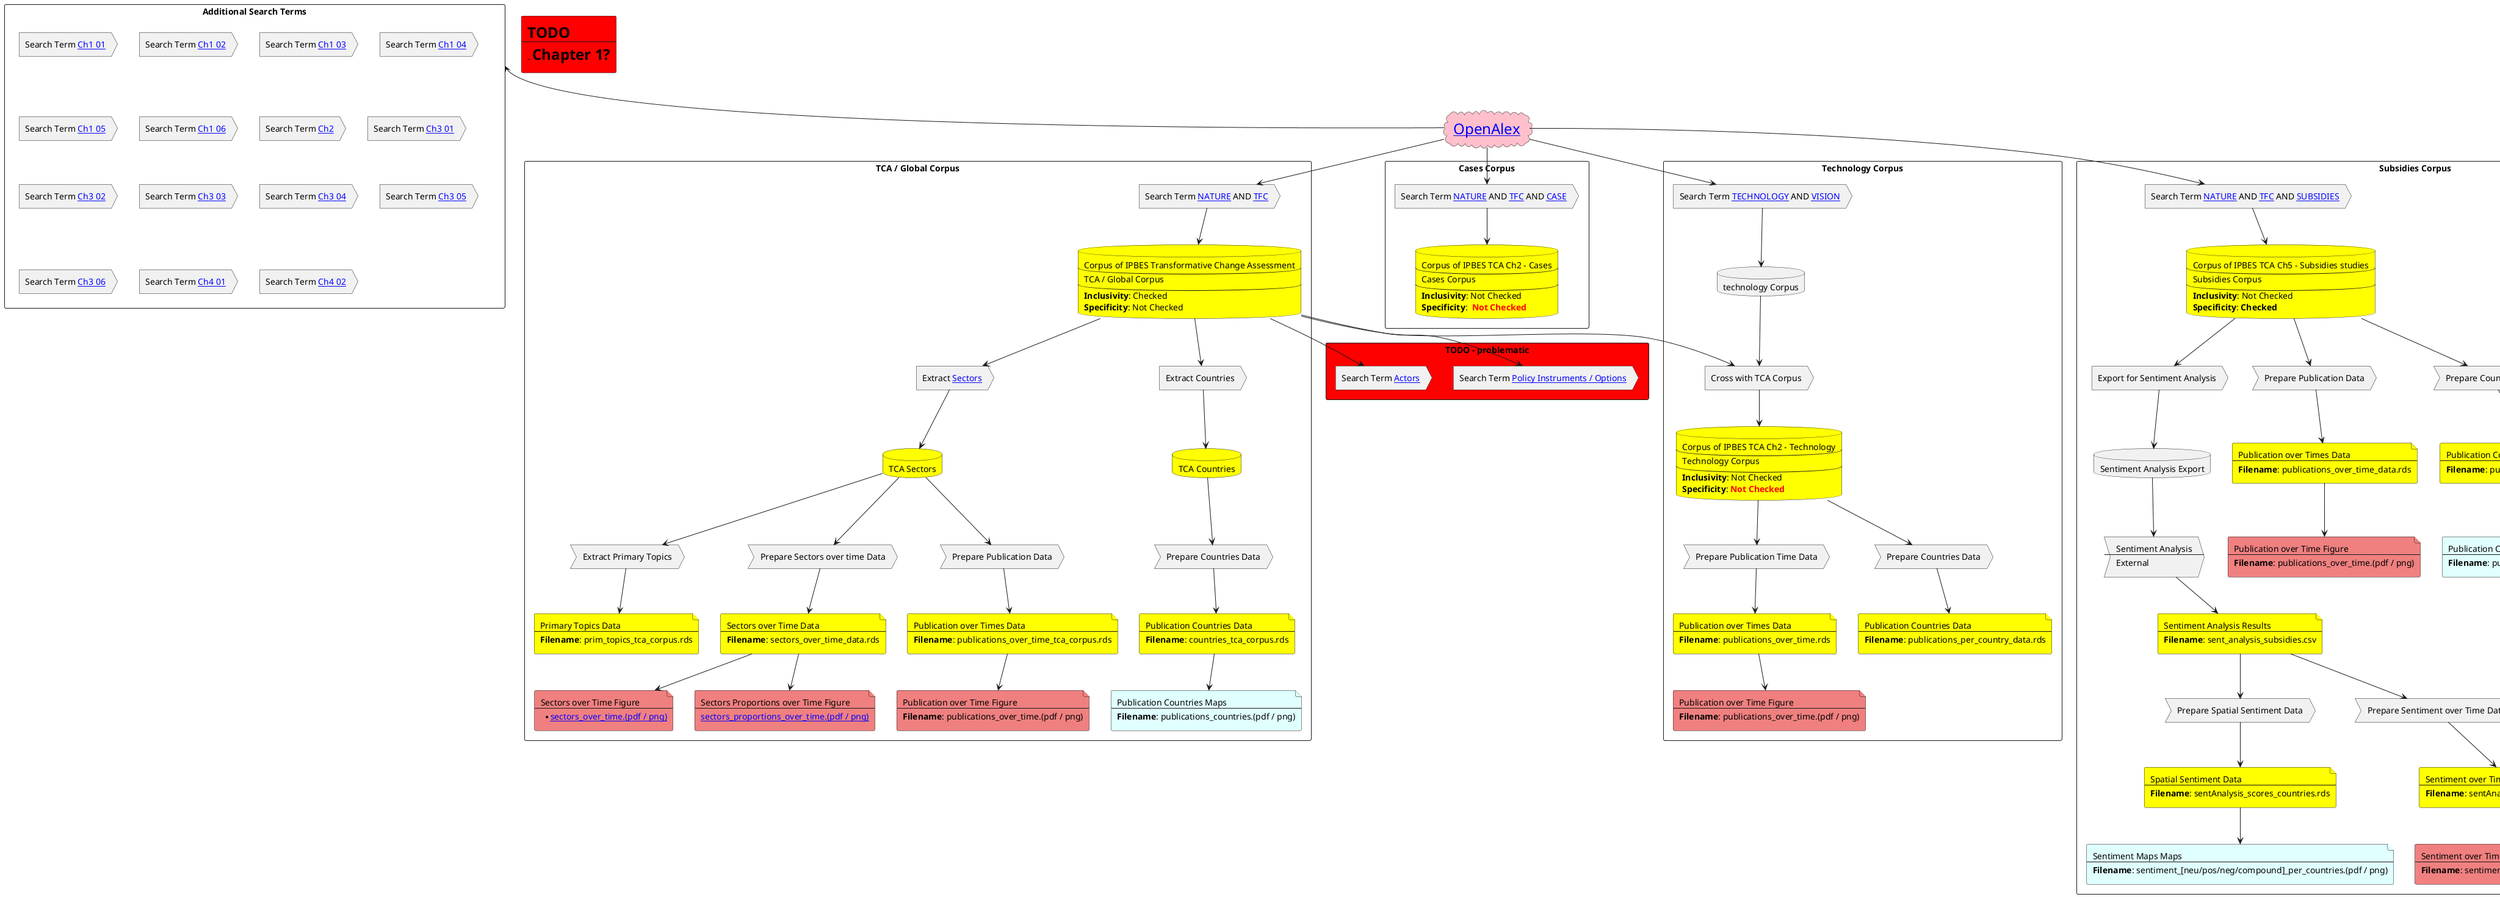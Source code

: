 @startuml TCA_Corpus

cloud "<size:24>[[https://openalex.org OpenAlex]]" as openalex #pink

' TCA / Global Corpus
rectangle "TCA / Global Corpus" as box_tca {
    action "Search Term [[https://ipbes-data.github.io/IPBES_TCA_Corpus/input/tca_corpus/search%20terms/nature.txt NATURE]] AND [[https://ipbes-data.github.io/IPBES_TCA_Corpus/input/tca_corpus/search%20terms/tfc.txt TFC]]" as search_tca
    database "Corpus of IPBES Transformative Change Assessment\n----\nTCA / Global Corpus\n---\n**Inclusivity**: Checked\n**Specificity**: Not Checked" as corpus_tca #yellow
    openalex --> search_tca
    search_tca -down-> corpus_tca
    ' Sectors
    action "Extract [[https://docs.google.com/spreadsheets/d/1ZCB_St2TQu_wL3yl1iN7Wxz5FERGxk-GZA0_2oGcRM0/edit#gid=210658071 Sectors]]" as extract_sectors_tca
    corpus_tca -down-> extract_sectors_tca
    database "TCA Sectors" as corpus_sectors_tca #yellow
    extract_sectors_tca -down-> corpus_sectors_tca
    ' prim_topics_tca_corpus.rds
    process "Extract Primary Topics" as prepare_prim_topics_tca
    corpus_sectors_tca -down-> prepare_prim_topics_tca
    file "Primary Topics Data\n---\n**Filename**: prim_topics_tca_corpus.rds" as file_prim_topics_tca #yellow
    prepare_prim_topics_tca -down-> file_prim_topics_tca

    ' sectors_over_time_data.rds
    process "Prepare Sectors over time Data" as prepare_sec_time_tca
    corpus_sectors_tca -down-> prepare_sec_time_tca
    file "Sectors over Time Data\n---\n**Filename**: sectors_over_time_data.rds" as file_sec_time_tca #yellow
    prepare_sec_time_tca -down-> file_sec_time_tca
    ' sectors_over_time figure
    file "Sectors over Time Figure\n---\n**[[https://ipbes-data.github.io/IPBES_TCA_Corpus/figures/tca_corpus/sectors_over_time.pdf sectors_over_time.(pdf / png)]]" as file_sec_time_figure_tca #LightCoral
    file_sec_time_tca -down-> file_sec_time_figure_tca
    ' sectors_proportions_over_time figure
    file "Sectors Proportions over Time Figure\n---\n[[https://ipbes-data.github.io/IPBES_TCA_Corpus/figures/tca_corpus/sectors_proportions_over_time.pdf sectors_proportions_over_time.(pdf / png)]]" as file_sec_prop_time_figure_tca #LightCoral
    file_sec_time_tca -down-> file_sec_prop_time_figure_tca

    ' publications_over_time_tca_corpus.rds
    process "Prepare Publication Data" as prepare_pub_time_tca
    corpus_sectors_tca -down-> prepare_pub_time_tca
    file "Publication over Times Data\n---\n**Filename**: publications_over_time_tca_corpus.rds" as file_pub_time_tca #yellow
    prepare_pub_time_tca -down-> file_pub_time_tca
    ' publications_over_time figure
    file "Publication over Time Figure\n---\n**Filename**: publications_over_time.(pdf / png)" as file_pub_time_figure_tca #LightCoral
    file_pub_time_tca -down-> file_pub_time_figure_tca

    ' Countries
    action "Extract Countries" as extract_countries_tca
    corpus_tca -down-> extract_countries_tca
    database "TCA Countries" as corpus_countries_tca #yellow
    extract_countries_tca -down-> corpus_countries_tca
    ' countries_tca_corpus.rds
    process "Prepare Countries Data" as prepare_countries_tca
    corpus_countries_tca -down-> prepare_countries_tca
    file "Publication Countries Data\n---\n**Filename**: countries_tca_corpus.rds" as file_countries_tca #yellow
    prepare_countries_tca -down-> file_countries_tca
    ' publications_countries maps
    file "Publication Countries Maps\n---\n**Filename**: publications_countries.(pdf / png)" as file_pub_maps_tca #LightCyan
    file_countries_tca -down-> file_pub_maps_tca

}

' Cases Corpus
rectangle "Cases Corpus" as running_1 {
    action "Search Term [[https://ipbes-data.github.io/IPBES_TCA_Corpus/input/tca_corpus/search%20terms/nature.txt NATURE]] AND [[https://ipbes-data.github.io/IPBES_TCA_Corpus/input/tca_corpus/search%20terms/tfc.txt TFC]] AND [[https://ipbes-data.github.io/IPBES_TCA_Corpus/input/tca_corpus/search%20terms/case.txt CASE]]" as search_tca_case
    database "Corpus of IPBES TCA Ch2 - Cases\n---\nCases Corpus\n---\n**Inclusivity**: Not Checked\n**Specificity**: <font color=red>** Not Checked**" as corpus_tca_case #yellow
    openalex --> search_tca_case
    search_tca_case -down-> corpus_tca_case
}

' Technology Corpus
rectangle "Technology Corpus" as box_technology {
    action "Search Term [[https://ipbes-data.github.io/IPBES_TCA_Ch2_technology/input/Ch2_technology/technology.txt TECHNOLOGY]] AND [[https://ipbes-data.github.io/IPBES_TCA_Ch2_technology/input/Ch2_technology/vision.txt VISION]]" as search_technology
    database "technology Corpus" as corpus_int_technology
    action "Cross with TCA Corpus" as cross_tca_technology
    database "Corpus of IPBES TCA Ch2 - Technology\n---\nTechnology Corpus\n---\n**Inclusivity**: Not Checked\n**Specificity**: <font color=red>**Not Checked**" as corpus_technology #yellow
    openalex --> search_technology
    search_technology -down-> corpus_int_technology
    corpus_int_technology -down-> cross_tca_technology
    corpus_tca --> cross_tca_technology
    cross_tca_technology -down-> corpus_technology

    'publications_over_time.rds
    process "Prepare Publication Time Data" as prepare_pub_time_technology
    corpus_technology -down-> prepare_pub_time_technology
    file "Publication over Times Data\n---\n**Filename**: publications_over_time.rds" as file_pub_time_technology #yellow
    prepare_pub_time_technology -down-> file_pub_time_technology
    ' publications_over_time figure
    file "Publication over Time Figure\n---\n**Filename**: publications_over_time.(pdf / png)" as file_pub_time_figure_technology #LightCoral
    file_pub_time_technology -down-> file_pub_time_figure_technology

    ' publications_per_country_data.rds
    process "Prepare Countries Data" as prepare_countries_technology
    corpus_technology -down-> prepare_countries_technology
    file "Publication Countries Data\n---\n**Filename**: publications_per_country_data.rds" as file_countries_technology #yellow
    prepare_countries_technology -down-> file_countries_technology

}

' Subsidies Corpus
rectangle "Subsidies Corpus" as box_subsidies { 
    action "Search Term [[https://ipbes-data.github.io/IPBES_TCA_Corpus/input/tca_corpus/search%20terms/nature.txt NATURE]] AND [[https://ipbes-data.github.io/IPBES_TCA_Corpus/input/tca_corpus/search%20terms/tfc.txt TFC]] AND [[https://ipbes-data.github.io/IPBES_TCA_Ch5_subsidies_reform/input/ch_5_subsidies_reform/government_financial_support.txt SUBSIDIES]]" as search_subsidies
    openalex --> search_subsidies
    database "Corpus of IPBES TCA Ch5 - Subsidies studies\n---\nSubsidies Corpus\n---\n**Inclusivity**: Not Checked\n**Specificity**: **Checked**" as corpus_subsidies #yellow
    search_subsidies -down-> corpus_subsidies

    ' Sentiment analysis
    action "Export for Sentiment Analysis" as export_sent_subsidies
    corpus_subsidies -down-> export_sent_subsidies
    database "Sentiment Analysis Export" as corpus_sent_subsidies
    export_sent_subsidies -down-> corpus_sent_subsidies
    ' sent_analysis_subsidies.csv
    process "Sentiment Analysis\n---\nExternal" as analysis_sent_subsidies
    corpus_sent_subsidies -down-> analysis_sent_subsidies
    file "Sentiment Analysis Results\n---\n**Filename**: sent_analysis_subsidies.csv" as file_sent_subsidies #yellow
    analysis_sent_subsidies -down-> file_sent_subsidies

    ' sentAnalysis_scores_countries.rds
    process "Prepare Spatial Sentiment Data" as prepare_sent_countries_subsidies
    file_sent_subsidies -down-> prepare_sent_countries_subsidies
    file "Spatial Sentiment Data\n---\n**Filename**: sentAnalysis_scores_countries.rds" as file_sent_countries_subsidies #yellow
    prepare_sent_countries_subsidies -down-> file_sent_countries_subsidies
    ' sentiment_[neu/pos/neg/compound]_per_countries maps
    file "Sentiment Maps Maps\n---\n**Filename**: sentiment_[neu/pos/neg/compound]_per_countries.(pdf / png)" as file_sent_countries_maps_subsidies #LightCyan
    file_sent_countries_subsidies -down-> file_sent_countries_maps_subsidies
    ' sentAnalysis_scores_timeseries
    process "Prepare Sentiment over Time Data" as prepare_sent_time_subsidies
    file_sent_subsidies -down-> prepare_sent_time_subsidies
    file "Sentiment over Time Data\n---\n**Filename**: sentAnalysis_scores_timeseries.rds" as file_sent_time_subsidies #yellow
    prepare_sent_time_subsidies -down-> file_sent_time_subsidies
    ' sentiments_over_time[neu/pos/neg/compound/neg_pos] figures
    file "Sentiment over Time Figures\n---\n**Filename**: sentiments_over_time[neu/pos/neg/compound/neg_pos].(pdf / png)" as file_sent_time_subsidies_figures #LightCoral
    file_sent_time_subsidies -down-> file_sent_time_subsidies_figures


    ' publications_over_time_data.rds
    process "Prepare Publication Data" as prepare_pub_time_subsidies
    corpus_subsidies -down-> prepare_pub_time_subsidies
    file "Publication over Times Data\n---\n**Filename**: publications_over_time_data.rds" as file_pub_time_subsidies #yellow
    prepare_pub_time_subsidies -down-> file_pub_time_subsidies
    ' publications_over_time figure
    file "Publication over Time Figure\n---\n**Filename**: publications_over_time.(pdf / png)" as file_pub_time_figure_subsidies #LightCoral
    file_pub_time_subsidies -down-> file_pub_time_figure_subsidies

    ' publications_per_country_data.rds
    process "Prepare Countries Data" as prepare_countries_subsidies
    corpus_subsidies -down-> prepare_countries_subsidies
    file "Publication Countries Data\n---\n**Filename**: publications_per_country_data.rds" as file_countries_subsidies #yellow
    prepare_countries_subsidies -down-> file_countries_subsidies
    ' publications_countries maps
    file "Publication Countries Maps\n---\n**Filename**: publications_countries.(pdf / png)" as file_pub_maps_subsidies #LightCyan
    file_countries_subsidies -down-> file_pub_maps_subsidies

}

rectangle "Additional Search Terms" as additional_search_terms {
    action "Search Term [[https://ipbes-data.github.io/IPBES_TCA_Corpus/input/tca_corpus/search%20terms/ch1_01.txt Ch1 01]]" as search_ch1_01
    ' openalex -right-> search_ch1_01
    action "Search Term [[https://ipbes-data.github.io/IPBES_TCA_Corpus/input/tca_corpus/search%20terms/ch1_02.txt Ch1 02]]" as search_ch1_02
    ' openalex --> search_ch1_02
    action "Search Term [[https://ipbes-data.github.io/IPBES_TCA_Corpus/input/tca_corpus/search%20terms/ch1_03.txt Ch1 03]]" as search_ch1_03
    ' openalex -right-> search_ch1_03
    action "Search Term [[https://ipbes-data.github.io/IPBES_TCA_Corpus/input/tca_corpus/search%20terms/ch1_04.txt Ch1 04]]" as search_ch1_04
    ' openalex -right-> search_ch1_04
    action "Search Term [[https://ipbes-data.github.io/IPBES_TCA_Corpus/input/tca_corpus/search%20terms/ch1_05.txt Ch1 05]]" as search_ch1_05
    ' openalex -right-> search_ch1_05
    action "Search Term [[https://ipbes-data.github.io/IPBES_TCA_Corpus/input/tca_corpus/search%20terms/ch1_06.txt Ch1 06]]" as search_ch1_06
    ' openalex -right-> search_ch1_06

    action "Search Term [[https://ipbes-data.github.io/IPBES_TCA_Corpus/input/tca_corpus/search%20terms/ch2.txt Ch2]]" as search_ch2
    ' openalex -right-> search_ch2

    action "Search Term [[https://ipbes-data.github.io/IPBES_TCA_Corpus/input/tca_corpus/search%20terms/ch3_01.txt Ch3 01]]" as search_ch3_01
    ' openalex -right-> search_ch3_01
    action "Search Term [[https://ipbes-data.github.io/IPBES_TCA_Corpus/input/tca_corpus/search%20terms/ch3_02.txt Ch3 02]]" as search_ch3_02
    ' openalex -right-> search_ch3_02
    action "Search Term [[https://ipbes-data.github.io/IPBES_TCA_Corpus/input/tca_corpus/search%20terms/ch3_03.txt Ch3 03]]" as search_ch3_03
    ' openalex -right-> search_ch3_03
    action "Search Term [[https://ipbes-data.github.io/IPBES_TCA_Corpus/input/tca_corpus/search%20terms/ch3_04.txt Ch3 04]]" as search_ch3_04
    ' openalex -right-> search_ch3_04
    action "Search Term [[https://ipbes-data.github.io/IPBES_TCA_Corpus/input/tca_corpus/search%20terms/ch3_05.txt Ch3 05]]" as search_ch3_05
    ' openalex -right-> search_ch3_05
    action "Search Term [[https://ipbes-data.github.io/IPBES_TCA_Corpus/input/tca_corpus/search%20terms/ch3_06.txt Ch3 06]]" as search_ch3_06
    ' openalex -right-> search_ch3_06

    action "Search Term [[https://ipbes-data.github.io/IPBES_TCA_Corpus/input/tca_corpus/search%20terms/ch3_01.txt Ch4 01]]" as search_ch4_01
    ' openalex -right-> search_ch4_01
    action "Search Term [[https://ipbes-data.github.io/IPBES_TCA_Corpus/input/tca_corpus/search%20terms/ch3_02.txt Ch4 02]]" as search_ch4_02
    ' openalex -right-> search_ch4_02
}
openalex -up-> additional_search_terms

rectangle "TODO - problematic" as problematic_1 #red {
    action "Search Term [[https://docs.google.com/document/d/1pK_T8j1M4oTn-gSzJu4Z8TLqjROY3uyfJ0UWzgSHxVs Policy Instruments / Options]]" as search_options
    corpus_tca --> search_options
    action "Search Term [[https://docs.google.com/document/d/1K7ANr_nYiM_aVDJ1lfHWg2iyr3PeOGBc Actors]]" as search_actors
    corpus_tca --> search_actors
}


rectangle todo #red [
<size:24><b>TODO</b></size>
---
- <size:24><b>Chapter 1?</b></size>
]


' LEGEND
newpage
rectangle Legend {
    cloud "Source in the Cloud\n---\n- OpenAlex\n- ..." #pink
    database "Downloaded Corpus\n---\n**Format**: parquet dataset" #yellow
    database "Downloaded Intermediate Corpus\n---\n**Format**: parquet dataset"
    action "Action related to corpus\n---\n- Search Terms\n- Crossing corpuses\n- ..."
    process "Analysis related process\n---\n- extract numbers\n- ..."
    storage "Numeric results"
    file "Result saved as File\n---\nFile Format\n---\n- tables\n- figures\n- maps\n- ..."
    file "Result Data\n---\n**Filename**: ..." #Yellow
    file "Result Figure\n---\n**Filename**: ..." #LightCoral
    file "Result Map\n---\n**Filename**: ..." #LightCyan
}





' database "TCA Authors Corpus" as corpus_a_tca
' database "TCA Topics Corpus" as corpus_t_tca

' action "Extract authors" as e_a_tca

' actor actor
' actor/ "actor/"
' agent agent
' artifact artifact
' boundary boundary
' card card
' circle circle
' collections collections
' component component
' control control
' entity entity
' file file
' folder folder
' frame frame
' hexagon hexagon
' interface interface
' label label
' node node
' package package
' person person
' process process
' queue queue
' rectangle rectangle
' stack stack
' storage storage
' usecase usecase
' usecase/ "usecase/"
@enduml
